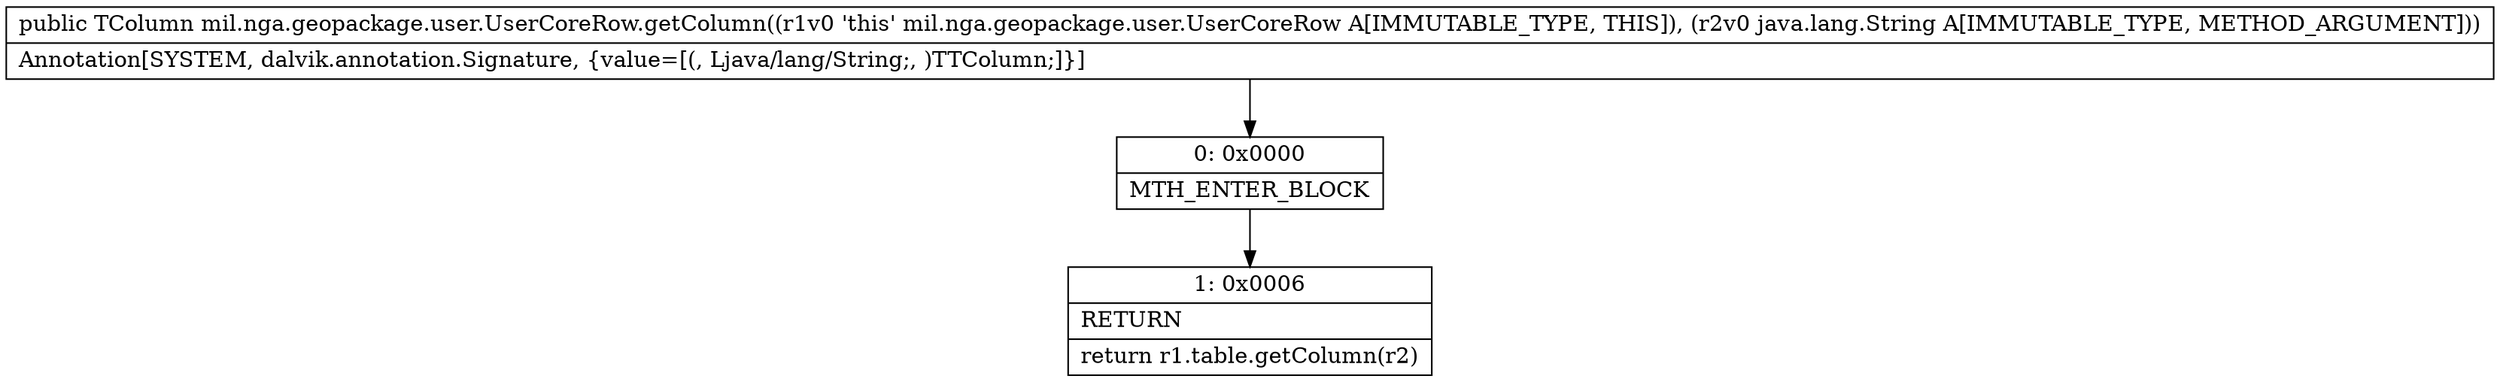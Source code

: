 digraph "CFG formil.nga.geopackage.user.UserCoreRow.getColumn(Ljava\/lang\/String;)Lmil\/nga\/geopackage\/user\/UserColumn;" {
Node_0 [shape=record,label="{0\:\ 0x0000|MTH_ENTER_BLOCK\l}"];
Node_1 [shape=record,label="{1\:\ 0x0006|RETURN\l|return r1.table.getColumn(r2)\l}"];
MethodNode[shape=record,label="{public TColumn mil.nga.geopackage.user.UserCoreRow.getColumn((r1v0 'this' mil.nga.geopackage.user.UserCoreRow A[IMMUTABLE_TYPE, THIS]), (r2v0 java.lang.String A[IMMUTABLE_TYPE, METHOD_ARGUMENT]))  | Annotation[SYSTEM, dalvik.annotation.Signature, \{value=[(, Ljava\/lang\/String;, )TTColumn;]\}]\l}"];
MethodNode -> Node_0;
Node_0 -> Node_1;
}

